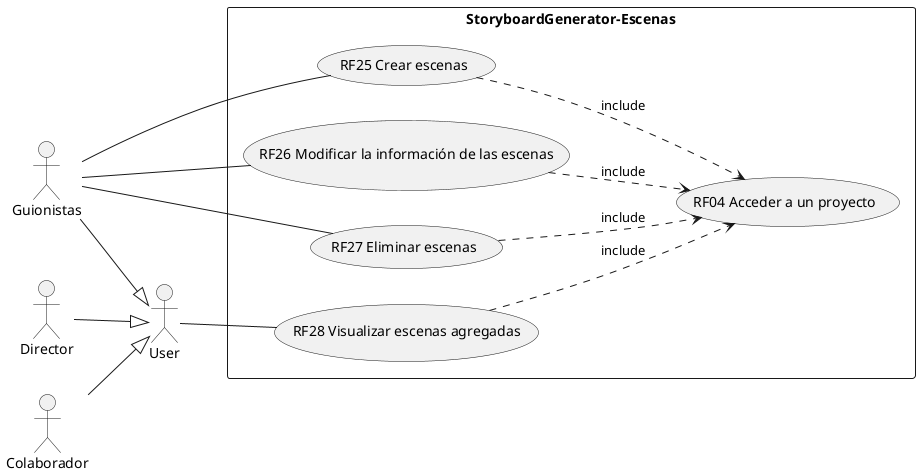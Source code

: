 @startuml StoryboarGenerator-CDS

    left to right direction
    skinparam packageStyle rectangle

    actor Director as Dr
    actor Guionistas as Gn
    actor Colaborador as Cl
    actor User as Us

    rectangle StoryboardGenerator-Escenas{
        usecase "RF04 Acceder a un proyecto" as RF04
        usecase "RF25 Crear escenas" as RF25
        usecase "RF26 Modificar la información de las escenas" as RF26
        usecase "RF27 Eliminar escenas" as RF27
        usecase "RF28 Visualizar escenas agregadas" as RF28
    }


    Dr -down-|> Us
    Gn -down-|> Us
    Cl -down-|> Us
    Gn -- RF25
    Gn -- RF26
    Gn -- RF27
    Us -- RF28

    RF25 ..> RF04:include
    RF26 ..> RF04:include
    RF27 ..> RF04:include
    RF28 ..> RF04:include

@enduml
